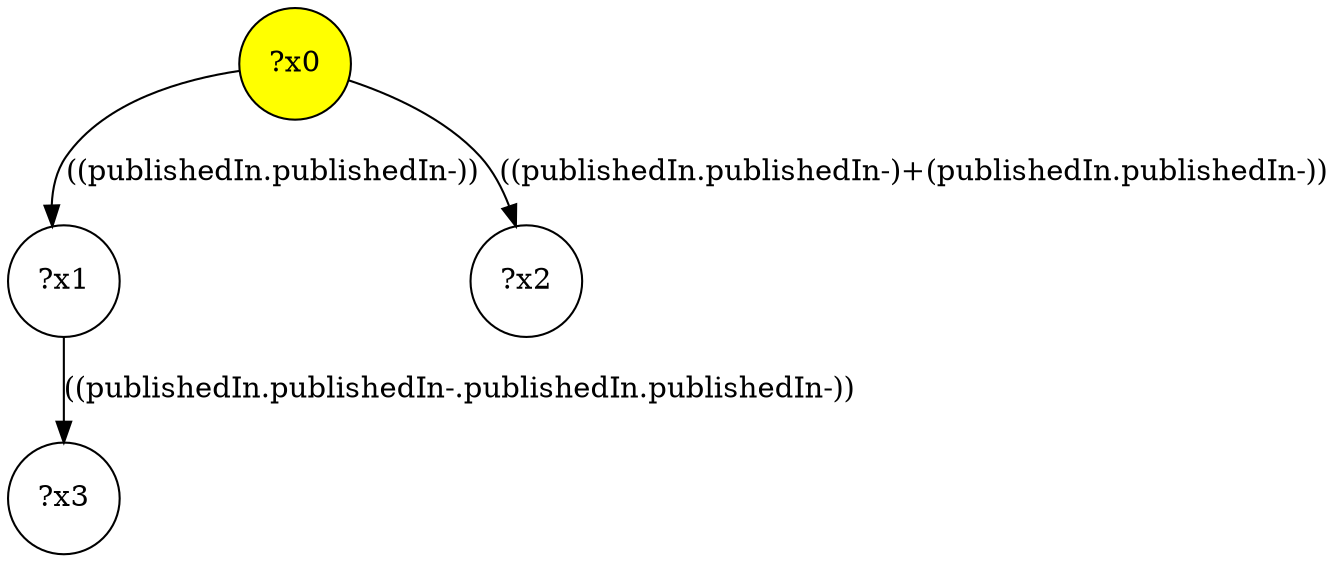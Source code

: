 digraph g {
	x0 [fillcolor="yellow", style="filled," shape=circle, label="?x0"];
	x1 [shape=circle, label="?x1"];
	x0 -> x1 [label="((publishedIn.publishedIn-))"];
	x2 [shape=circle, label="?x2"];
	x0 -> x2 [label="((publishedIn.publishedIn-)+(publishedIn.publishedIn-))"];
	x3 [shape=circle, label="?x3"];
	x1 -> x3 [label="((publishedIn.publishedIn-.publishedIn.publishedIn-))"];
}
